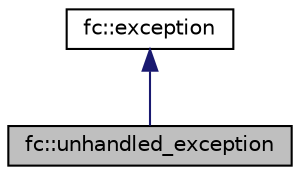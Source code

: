 digraph "fc::unhandled_exception"
{
  edge [fontname="Helvetica",fontsize="10",labelfontname="Helvetica",labelfontsize="10"];
  node [fontname="Helvetica",fontsize="10",shape=record];
  Node2 [label="fc::unhandled_exception",height=0.2,width=0.4,color="black", fillcolor="grey75", style="filled", fontcolor="black"];
  Node3 -> Node2 [dir="back",color="midnightblue",fontsize="10",style="solid",fontname="Helvetica"];
  Node3 [label="fc::exception",height=0.2,width=0.4,color="black", fillcolor="white", style="filled",URL="$classfc_1_1exception.html",tooltip="Used to generate a useful error report when an exception is thrown.At each level in the stack where t..."];
}
